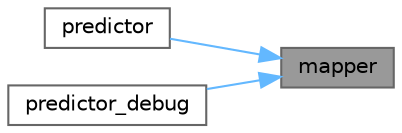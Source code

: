 digraph "mapper"
{
 // LATEX_PDF_SIZE
  bgcolor="transparent";
  edge [fontname=Helvetica,fontsize=10,labelfontname=Helvetica,labelfontsize=10];
  node [fontname=Helvetica,fontsize=10,shape=box,height=0.2,width=0.4];
  rankdir="RL";
  Node1 [id="Node000001",label="mapper",height=0.2,width=0.4,color="gray40", fillcolor="grey60", style="filled", fontcolor="black",tooltip=" "];
  Node1 -> Node2 [id="edge5_Node000001_Node000002",dir="back",color="steelblue1",style="solid",tooltip=" "];
  Node2 [id="Node000002",label="predictor",height=0.2,width=0.4,color="grey40", fillcolor="white", style="filled",URL="$d0/d0c/namespacecompression.html#a11e878c5de785af8c9c14a5a86a0354d",tooltip=" "];
  Node1 -> Node3 [id="edge6_Node000001_Node000003",dir="back",color="steelblue1",style="solid",tooltip=" "];
  Node3 [id="Node000003",label="predictor_debug",height=0.2,width=0.4,color="grey40", fillcolor="white", style="filled",URL="$d0/d0c/namespacecompression.html#ae875711385174553f6db26923ce85874",tooltip=" "];
}
